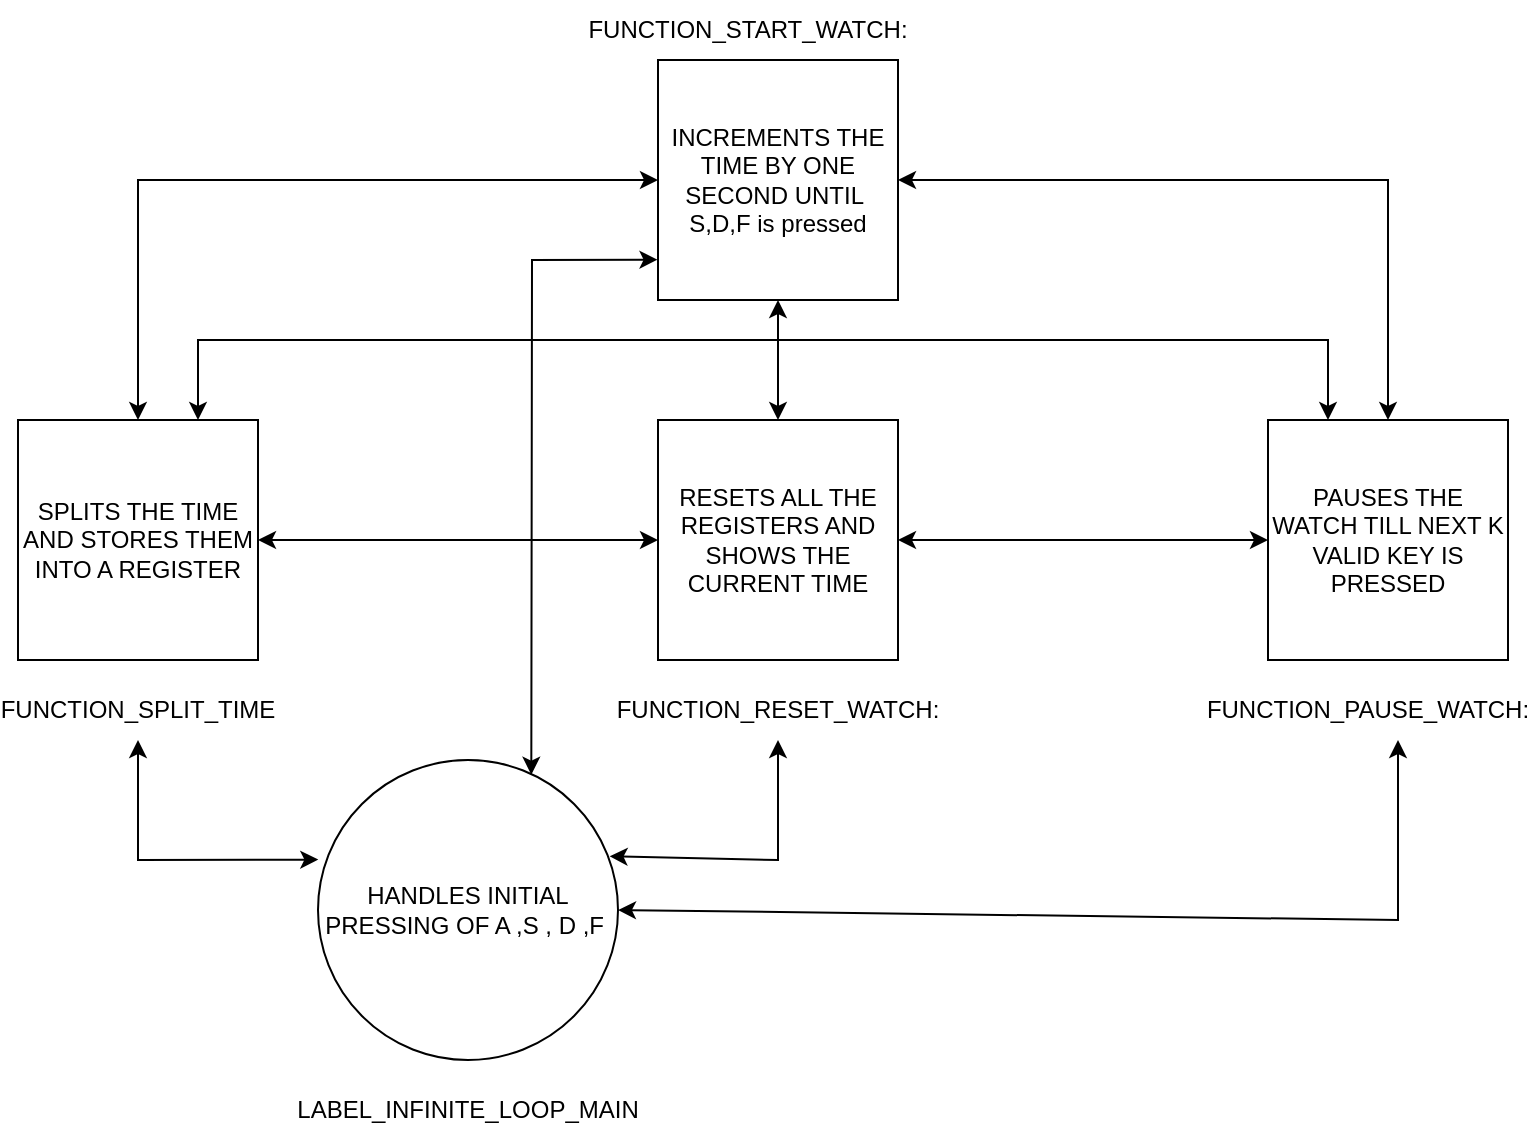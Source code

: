 <mxfile version="21.3.6" type="google">
  <diagram name="Page-1" id="tilEz6I8yV0hknRP46ub">
    <mxGraphModel grid="1" page="1" gridSize="10" guides="1" tooltips="1" connect="1" arrows="1" fold="1" pageScale="1" pageWidth="850" pageHeight="1100" math="0" shadow="0">
      <root>
        <mxCell id="0" />
        <mxCell id="1" parent="0" />
        <mxCell id="QSkL2MtgT4FcTTNgaqgX-1" value="INCREMENTS THE TIME BY ONE SECOND UNTIL&amp;nbsp; S,D,F is pressed" style="rounded=0;whiteSpace=wrap;html=1;" vertex="1" parent="1">
          <mxGeometry x="395" y="60" width="120" height="120" as="geometry" />
        </mxCell>
        <mxCell id="QSkL2MtgT4FcTTNgaqgX-2" value="HANDLES INITIAL PRESSING OF A ,S , D ,F&amp;nbsp;" style="ellipse;whiteSpace=wrap;html=1;aspect=fixed;" vertex="1" parent="1">
          <mxGeometry x="225" y="410" width="150" height="150" as="geometry" />
        </mxCell>
        <mxCell id="QSkL2MtgT4FcTTNgaqgX-3" value="LABEL_INFINITE_LOOP_MAIN" style="text;html=1;strokeColor=none;fillColor=none;align=center;verticalAlign=middle;whiteSpace=wrap;rounded=0;" vertex="1" parent="1">
          <mxGeometry x="270" y="570" width="60" height="30" as="geometry" />
        </mxCell>
        <mxCell id="QSkL2MtgT4FcTTNgaqgX-4" value="FUNCTION_START_WATCH:" style="text;html=1;strokeColor=none;fillColor=none;align=center;verticalAlign=middle;whiteSpace=wrap;rounded=0;" vertex="1" parent="1">
          <mxGeometry x="410" y="30" width="60" height="30" as="geometry" />
        </mxCell>
        <mxCell id="QSkL2MtgT4FcTTNgaqgX-5" value="RESETS ALL THE REGISTERS AND SHOWS THE CURRENT TIME" style="rounded=0;whiteSpace=wrap;html=1;" vertex="1" parent="1">
          <mxGeometry x="395" y="240" width="120" height="120" as="geometry" />
        </mxCell>
        <mxCell id="QSkL2MtgT4FcTTNgaqgX-6" value="FUNCTION_RESET_WATCH:" style="text;html=1;strokeColor=none;fillColor=none;align=center;verticalAlign=middle;whiteSpace=wrap;rounded=0;" vertex="1" parent="1">
          <mxGeometry x="425" y="370" width="60" height="30" as="geometry" />
        </mxCell>
        <mxCell id="QSkL2MtgT4FcTTNgaqgX-10" value="PAUSES THE WATCH TILL NEXT K VALID KEY IS PRESSED" style="rounded=0;whiteSpace=wrap;html=1;" vertex="1" parent="1">
          <mxGeometry x="700" y="240" width="120" height="120" as="geometry" />
        </mxCell>
        <mxCell id="QSkL2MtgT4FcTTNgaqgX-11" value="FUNCTION_PAUSE_WATCH:" style="text;html=1;strokeColor=none;fillColor=none;align=center;verticalAlign=middle;whiteSpace=wrap;rounded=0;" vertex="1" parent="1">
          <mxGeometry x="720" y="370" width="60" height="30" as="geometry" />
        </mxCell>
        <mxCell id="QSkL2MtgT4FcTTNgaqgX-13" value="SPLITS THE TIME AND STORES THEM INTO A REGISTER" style="rounded=0;whiteSpace=wrap;html=1;" vertex="1" parent="1">
          <mxGeometry x="75" y="240" width="120" height="120" as="geometry" />
        </mxCell>
        <mxCell id="QSkL2MtgT4FcTTNgaqgX-15" value="FUNCTION_SPLIT_TIME" style="text;html=1;strokeColor=none;fillColor=none;align=center;verticalAlign=middle;whiteSpace=wrap;rounded=0;" vertex="1" parent="1">
          <mxGeometry x="105" y="370" width="60" height="30" as="geometry" />
        </mxCell>
        <mxCell id="QSkL2MtgT4FcTTNgaqgX-32" value="" style="endArrow=classic;startArrow=classic;html=1;rounded=0;entryX=0.5;entryY=0;entryDx=0;entryDy=0;exitX=1;exitY=0.5;exitDx=0;exitDy=0;" edge="1" parent="1" source="QSkL2MtgT4FcTTNgaqgX-1" target="QSkL2MtgT4FcTTNgaqgX-10">
          <mxGeometry width="50" height="50" relative="1" as="geometry">
            <mxPoint x="750" y="100" as="sourcePoint" />
            <mxPoint x="600" y="260" as="targetPoint" />
            <Array as="points">
              <mxPoint x="760" y="120" />
            </Array>
          </mxGeometry>
        </mxCell>
        <mxCell id="QSkL2MtgT4FcTTNgaqgX-33" value="" style="endArrow=classic;startArrow=classic;html=1;rounded=0;entryX=0;entryY=0.5;entryDx=0;entryDy=0;exitX=0.5;exitY=0;exitDx=0;exitDy=0;" edge="1" parent="1" source="QSkL2MtgT4FcTTNgaqgX-13" target="QSkL2MtgT4FcTTNgaqgX-1">
          <mxGeometry width="50" height="50" relative="1" as="geometry">
            <mxPoint x="145" y="190" as="sourcePoint" />
            <mxPoint x="195" y="140" as="targetPoint" />
            <Array as="points">
              <mxPoint x="135" y="120" />
            </Array>
          </mxGeometry>
        </mxCell>
        <mxCell id="QSkL2MtgT4FcTTNgaqgX-34" value="" style="endArrow=classic;startArrow=classic;html=1;rounded=0;entryX=0;entryY=0.5;entryDx=0;entryDy=0;exitX=1;exitY=0.5;exitDx=0;exitDy=0;" edge="1" parent="1" source="QSkL2MtgT4FcTTNgaqgX-5" target="QSkL2MtgT4FcTTNgaqgX-10">
          <mxGeometry width="50" height="50" relative="1" as="geometry">
            <mxPoint x="550" y="310" as="sourcePoint" />
            <mxPoint x="600" y="260" as="targetPoint" />
          </mxGeometry>
        </mxCell>
        <mxCell id="QSkL2MtgT4FcTTNgaqgX-35" value="" style="endArrow=classic;startArrow=classic;html=1;rounded=0;exitX=1;exitY=0.5;exitDx=0;exitDy=0;" edge="1" parent="1" source="QSkL2MtgT4FcTTNgaqgX-13" target="QSkL2MtgT4FcTTNgaqgX-5">
          <mxGeometry width="50" height="50" relative="1" as="geometry">
            <mxPoint x="550" y="310" as="sourcePoint" />
            <mxPoint x="600" y="260" as="targetPoint" />
          </mxGeometry>
        </mxCell>
        <mxCell id="QSkL2MtgT4FcTTNgaqgX-36" value="" style="endArrow=classic;startArrow=classic;html=1;rounded=0;exitX=0.75;exitY=0;exitDx=0;exitDy=0;entryX=0.25;entryY=0;entryDx=0;entryDy=0;" edge="1" parent="1" source="QSkL2MtgT4FcTTNgaqgX-13" target="QSkL2MtgT4FcTTNgaqgX-10">
          <mxGeometry width="50" height="50" relative="1" as="geometry">
            <mxPoint x="550" y="310" as="sourcePoint" />
            <mxPoint x="600" y="260" as="targetPoint" />
            <Array as="points">
              <mxPoint x="165" y="200" />
              <mxPoint x="730" y="200" />
            </Array>
          </mxGeometry>
        </mxCell>
        <mxCell id="QSkL2MtgT4FcTTNgaqgX-37" value="" style="endArrow=classic;startArrow=classic;html=1;rounded=0;entryX=0.5;entryY=1;entryDx=0;entryDy=0;exitX=0.5;exitY=0;exitDx=0;exitDy=0;" edge="1" parent="1" source="QSkL2MtgT4FcTTNgaqgX-5" target="QSkL2MtgT4FcTTNgaqgX-1">
          <mxGeometry width="50" height="50" relative="1" as="geometry">
            <mxPoint x="550" y="310" as="sourcePoint" />
            <mxPoint x="600" y="260" as="targetPoint" />
          </mxGeometry>
        </mxCell>
        <mxCell id="-WHFFbDztN9ThRTIit9h-2" value="" style="endArrow=classic;startArrow=classic;html=1;rounded=0;entryX=-0.002;entryY=0.832;entryDx=0;entryDy=0;entryPerimeter=0;exitX=0.711;exitY=0.049;exitDx=0;exitDy=0;exitPerimeter=0;" edge="1" parent="1" source="QSkL2MtgT4FcTTNgaqgX-2" target="QSkL2MtgT4FcTTNgaqgX-1">
          <mxGeometry width="50" height="50" relative="1" as="geometry">
            <mxPoint x="300" y="350" as="sourcePoint" />
            <mxPoint x="360" y="160" as="targetPoint" />
            <Array as="points">
              <mxPoint x="332" y="160" />
            </Array>
          </mxGeometry>
        </mxCell>
        <mxCell id="-WHFFbDztN9ThRTIit9h-3" value="" style="endArrow=classic;startArrow=classic;html=1;rounded=0;exitX=0.972;exitY=0.321;exitDx=0;exitDy=0;exitPerimeter=0;entryX=0.5;entryY=1;entryDx=0;entryDy=0;" edge="1" parent="1" source="QSkL2MtgT4FcTTNgaqgX-2" target="QSkL2MtgT4FcTTNgaqgX-6">
          <mxGeometry width="50" height="50" relative="1" as="geometry">
            <mxPoint x="400" y="320" as="sourcePoint" />
            <mxPoint x="450" y="270" as="targetPoint" />
            <Array as="points">
              <mxPoint x="455" y="460" />
            </Array>
          </mxGeometry>
        </mxCell>
        <mxCell id="-WHFFbDztN9ThRTIit9h-4" value="" style="endArrow=classic;startArrow=classic;html=1;rounded=0;entryX=0.001;entryY=0.332;entryDx=0;entryDy=0;entryPerimeter=0;exitX=0.5;exitY=1;exitDx=0;exitDy=0;" edge="1" parent="1" source="QSkL2MtgT4FcTTNgaqgX-15" target="QSkL2MtgT4FcTTNgaqgX-2">
          <mxGeometry width="50" height="50" relative="1" as="geometry">
            <mxPoint x="140" y="460" as="sourcePoint" />
            <mxPoint x="450" y="270" as="targetPoint" />
            <Array as="points">
              <mxPoint x="135" y="460" />
            </Array>
          </mxGeometry>
        </mxCell>
        <mxCell id="-WHFFbDztN9ThRTIit9h-5" value="" style="endArrow=classic;startArrow=classic;html=1;rounded=0;exitX=1;exitY=0.5;exitDx=0;exitDy=0;entryX=0.75;entryY=1;entryDx=0;entryDy=0;" edge="1" parent="1" source="QSkL2MtgT4FcTTNgaqgX-2" target="QSkL2MtgT4FcTTNgaqgX-11">
          <mxGeometry width="50" height="50" relative="1" as="geometry">
            <mxPoint x="580" y="510" as="sourcePoint" />
            <mxPoint x="630" y="460" as="targetPoint" />
            <Array as="points">
              <mxPoint x="765" y="490" />
            </Array>
          </mxGeometry>
        </mxCell>
      </root>
    </mxGraphModel>
  </diagram>
</mxfile>
